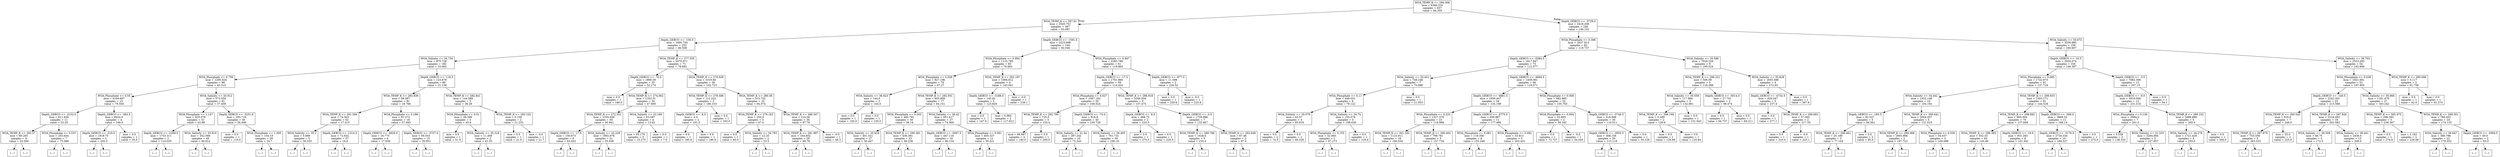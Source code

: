 digraph Tree {
node [shape=box] ;
0 [label="WOA_TEMP_K <= 294.306\nmse = 4368.316\nsamples = 637\nvalue = 94.355"] ;
1 [label="WOA_TEMP_K <= 287.61\nmse = 2345.751\nsamples = 397\nvalue = 63.087"] ;
0 -> 1 [labeldistance=2.5, labelangle=45, headlabel="True"] ;
2 [label="Depth_GEBCO <= -100.0\nmse = 1660.704\nsamples = 253\nvalue = 46.508"] ;
1 -> 2 ;
3 [label="WOA_Salinity <= 34.734\nmse = 875.728\nsamples = 182\nvalue = 33.062"] ;
2 -> 3 ;
4 [label="WOA_Phosphate <= 0.756\nmse = 1295.024\nsamples = 96\nvalue = 43.315"] ;
3 -> 4 ;
5 [label="WOA_Phosphate <= 0.55\nmse = 4194.697\nsamples = 15\nvalue = 79.556"] ;
4 -> 5 ;
6 [label="Depth_GEBCO <= -2152.0\nmse = 611.628\nsamples = 11\nvalue = 53.25"] ;
5 -> 6 ;
7 [label="WOA_TEMP_K <= 285.57\nmse = 90.265\nsamples = 4\nvalue = 33.394"] ;
6 -> 7 ;
8 [label="(...)"] ;
7 -> 8 ;
13 [label="(...)"] ;
7 -> 13 ;
14 [label="WOA_Phosphate <= 0.537\nmse = 255.634\nsamples = 7\nvalue = 75.588"] ;
6 -> 14 ;
15 [label="(...)"] ;
14 -> 15 ;
24 [label="(...)"] ;
14 -> 24 ;
25 [label="Depth_GEBCO <= -383.5\nmse = 6024.0\nsamples = 4\nvalue = 169.0"] ;
5 -> 25 ;
26 [label="Depth_GEBCO <= -519.5\nmse = 1918.75\nsamples = 3\nvalue = 202.5"] ;
25 -> 26 ;
27 [label="(...)"] ;
26 -> 27 ;
30 [label="(...)"] ;
26 -> 30 ;
31 [label="mse = 0.0\nsamples = 1\nvalue = 35.0"] ;
25 -> 31 ;
32 [label="WOA_Salinity <= 33.912\nmse = 573.556\nsamples = 81\nvalue = 37.409"] ;
4 -> 32 ;
33 [label="WOA_Phosphate <= 1.147\nmse = 625.076\nsamples = 51\nvalue = 43.88"] ;
32 -> 33 ;
34 [label="Depth_GEBCO <= -2269.5\nmse = 1753.311\nsamples = 2\nvalue = 110.035"] ;
33 -> 34 ;
35 [label="(...)"] ;
34 -> 35 ;
36 [label="(...)"] ;
34 -> 36 ;
37 [label="WOA_Salinity <= 33.819\nmse = 342.566\nsamples = 49\nvalue = 40.614"] ;
33 -> 37 ;
38 [label="(...)"] ;
37 -> 38 ;
99 [label="(...)"] ;
37 -> 99 ;
128 [label="Depth_GEBCO <= -5251.0\nmse = 293.716\nsamples = 30\nvalue = 26.406"] ;
32 -> 128 ;
129 [label="mse = 0.0\nsamples = 1\nvalue = 110.0"] ;
128 -> 129 ;
130 [label="WOA_Phosphate <= 1.305\nmse = 154.19\nsamples = 29\nvalue = 24.7"] ;
128 -> 130 ;
131 [label="(...)"] ;
130 -> 131 ;
162 [label="(...)"] ;
130 -> 162 ;
187 [label="Depth_GEBCO <= -118.5\nmse = 123.678\nsamples = 86\nvalue = 21.138"] ;
3 -> 187 ;
188 [label="WOA_TEMP_K <= 283.839\nmse = 96.587\nsamples = 81\nvalue = 19.766"] ;
187 -> 188 ;
189 [label="WOA_TEMP_K <= 281.594\nmse = 74.303\nsamples = 62\nvalue = 17.215"] ;
188 -> 189 ;
190 [label="WOA_Salinity <= 35.1\nmse = 5.889\nsamples = 5\nvalue = 26.333"] ;
189 -> 190 ;
191 [label="(...)"] ;
190 -> 191 ;
198 [label="(...)"] ;
190 -> 198 ;
199 [label="Depth_GEBCO <= -1314.5\nmse = 72.932\nsamples = 57\nvalue = 16.6"] ;
189 -> 199 ;
200 [label="(...)"] ;
199 -> 200 ;
203 [label="(...)"] ;
199 -> 203 ;
246 [label="WOA_Phosphate <= 0.188\nmse = 81.272\nsamples = 19\nvalue = 27.845"] ;
188 -> 246 ;
247 [label="Depth_GEBCO <= -3829.0\nmse = 16.775\nsamples = 4\nvalue = 17.639"] ;
246 -> 247 ;
248 [label="(...)"] ;
247 -> 248 ;
249 [label="(...)"] ;
247 -> 249 ;
252 [label="Depth_GEBCO <= -3757.0\nmse = 59.553\nsamples = 15\nvalue = 30.951"] ;
246 -> 252 ;
253 [label="(...)"] ;
252 -> 253 ;
256 [label="(...)"] ;
252 -> 256 ;
273 [label="WOA_TEMP_K <= 282.841\nmse = 144.589\nsamples = 5\nvalue = 38.29"] ;
187 -> 273 ;
274 [label="WOA_Phosphate <= 0.51\nmse = 28.389\nsamples = 3\nvalue = 45.6"] ;
273 -> 274 ;
275 [label="mse = 0.0\nsamples = 1\nvalue = 51.0"] ;
274 -> 275 ;
276 [label="WOA_Salinity <= 35.318\nmse = 11.408\nsamples = 2\nvalue = 41.55"] ;
274 -> 276 ;
277 [label="(...)"] ;
276 -> 277 ;
278 [label="(...)"] ;
276 -> 278 ;
279 [label="WOA_TEMP_K <= 283.102\nmse = 0.109\nsamples = 2\nvalue = 21.233"] ;
273 -> 279 ;
280 [label="mse = 0.0\nsamples = 1\nvalue = 21.0"] ;
279 -> 280 ;
281 [label="mse = -0.0\nsamples = 1\nvalue = 21.7"] ;
279 -> 281 ;
282 [label="WOA_TEMP_K <= 277.555\nmse = 2070.971\nsamples = 71\nvalue = 78.692"] ;
2 -> 282 ;
283 [label="Depth_GEBCO <= -76.0\nmse = 1890.39\nsamples = 35\nvalue = 52.174"] ;
282 -> 283 ;
284 [label="mse = 0.0\nsamples = 1\nvalue = 180.0"] ;
283 -> 284 ;
285 [label="WOA_TEMP_K <= 274.062\nmse = 1353.51\nsamples = 34\nvalue = 47.609"] ;
283 -> 285 ;
286 [label="WOA_TEMP_K <= 272.351\nmse = 1355.659\nsamples = 30\nvalue = 50.941"] ;
285 -> 286 ;
287 [label="Depth_GEBCO <= -17.0\nmse = 100.673\nsamples = 9\nvalue = 43.433"] ;
286 -> 287 ;
288 [label="(...)"] ;
287 -> 288 ;
301 [label="(...)"] ;
287 -> 301 ;
302 [label="WOA_Salinity <= 32.229\nmse = 1992.676\nsamples = 21\nvalue = 55.036"] ;
286 -> 302 ;
303 [label="(...)"] ;
302 -> 303 ;
304 [label="(...)"] ;
302 -> 304 ;
311 [label="WOA_Salinity <= 23.166\nmse = 63.097\nsamples = 4\nvalue = 13.62"] ;
285 -> 311 ;
312 [label="mse = 65.176\nsamples = 3\nvalue = 15.275"] ;
311 -> 312 ;
313 [label="mse = 0.0\nsamples = 1\nvalue = 7.0"] ;
311 -> 313 ;
314 [label="WOA_TEMP_K <= 278.928\nmse = 1019.84\nsamples = 36\nvalue = 102.723"] ;
282 -> 314 ;
315 [label="WOA_TEMP_K <= 278.596\nmse = 112.222\nsamples = 3\nvalue = 186.333"] ;
314 -> 315 ;
316 [label="Depth_GEBCO <= -8.0\nmse = 4.0\nsamples = 2\nvalue = 191.0"] ;
315 -> 316 ;
317 [label="mse = 0.0\nsamples = 1\nvalue = 195.0"] ;
316 -> 317 ;
318 [label="mse = 0.0\nsamples = 1\nvalue = 190.0"] ;
316 -> 318 ;
319 [label="mse = 0.0\nsamples = 1\nvalue = 163.0"] ;
315 -> 319 ;
320 [label="WOA_TEMP_K <= 280.56\nmse = 315.752\nsamples = 33\nvalue = 94.074"] ;
314 -> 320 ;
321 [label="WOA_TEMP_K <= 279.162\nmse = 250.0\nsamples = 3\nvalue = 67.0"] ;
320 -> 321 ;
322 [label="mse = 0.0\nsamples = 1\nvalue = 85.0"] ;
321 -> 322 ;
323 [label="WOA_Salinity <= 34.783\nmse = 12.25\nsamples = 2\nvalue = 53.5"] ;
321 -> 323 ;
324 [label="(...)"] ;
323 -> 324 ;
325 [label="(...)"] ;
323 -> 325 ;
326 [label="WOA_TEMP_K <= 286.347\nmse = 210.36\nsamples = 30\nvalue = 97.79"] ;
320 -> 326 ;
327 [label="WOA_TEMP_K <= 281.997\nmse = 164.602\nsamples = 29\nvalue = 98.78"] ;
326 -> 327 ;
328 [label="(...)"] ;
327 -> 328 ;
347 [label="(...)"] ;
327 -> 347 ;
364 [label="mse = -0.0\nsamples = 1\nvalue = 48.3"] ;
326 -> 364 ;
365 [label="Depth_GEBCO <= -1591.0\nmse = 2223.666\nsamples = 144\nvalue = 92.046"] ;
1 -> 365 ;
366 [label="WOA_Phosphate <= 0.994\nmse = 1123.785\nsamples = 83\nvalue = 70.663"] ;
365 -> 366 ;
367 [label="WOA_Phosphate <= 0.028\nmse = 827.196\nsamples = 79\nvalue = 67.27"] ;
366 -> 367 ;
368 [label="WOA_Salinity <= 36.623\nmse = 144.0\nsamples = 2\nvalue = 144.0"] ;
367 -> 368 ;
369 [label="mse = 0.0\nsamples = 1\nvalue = 150.0"] ;
368 -> 369 ;
370 [label="mse = 0.0\nsamples = 1\nvalue = 120.0"] ;
368 -> 370 ;
371 [label="WOA_TEMP_K <= 292.051\nmse = 605.909\nsamples = 77\nvalue = 64.151"] ;
367 -> 371 ;
372 [label="WOA_Phosphate <= 0.203\nmse = 480.792\nsamples = 50\nvalue = 58.14"] ;
371 -> 372 ;
373 [label="WOA_Salinity <= 35.634\nmse = 401.521\nsamples = 27\nvalue = 50.447"] ;
372 -> 373 ;
374 [label="(...)"] ;
373 -> 374 ;
383 [label="(...)"] ;
373 -> 383 ;
422 [label="WOA_TEMP_K <= 290.381\nmse = 436.361\nsamples = 23\nvalue = 66.238"] ;
372 -> 422 ;
423 [label="(...)"] ;
422 -> 423 ;
452 [label="(...)"] ;
422 -> 452 ;
459 [label="WOA_Salinity <= 36.42\nmse = 651.617\nsamples = 27\nvalue = 74.569"] ;
371 -> 459 ;
460 [label="Depth_GEBCO <= -3497.5\nmse = 447.116\nsamples = 16\nvalue = 86.134"] ;
459 -> 460 ;
461 [label="(...)"] ;
460 -> 461 ;
480 [label="(...)"] ;
460 -> 480 ;
487 [label="WOA_Phosphate <= 0.061\nmse = 405.327\nsamples = 11\nvalue = 55.521"] ;
459 -> 487 ;
488 [label="(...)"] ;
487 -> 488 ;
491 [label="(...)"] ;
487 -> 491 ;
502 [label="WOA_TEMP_K <= 292.187\nmse = 1966.812\nsamples = 4\nvalue = 143.041"] ;
366 -> 502 ;
503 [label="Depth_GEBCO <= -3188.0\nmse = 145.62\nsamples = 3\nvalue = 123.829"] ;
502 -> 503 ;
504 [label="mse = 0.0\nsamples = 1\nvalue = 147.9"] ;
503 -> 504 ;
505 [label="mse = 0.964\nsamples = 2\nvalue = 117.812"] ;
503 -> 505 ;
506 [label="mse = -0.0\nsamples = 1\nvalue = 239.1"] ;
502 -> 506 ;
507 [label="WOA_Phosphate <= 0.947\nmse = 2285.789\nsamples = 61\nvalue = 119.865"] ;
365 -> 507 ;
508 [label="Depth_GEBCO <= -17.5\nmse = 1791.866\nsamples = 59\nvalue = 114.424"] ;
507 -> 508 ;
509 [label="WOA_Phosphate <= 0.027\nmse = 1067.162\nsamples = 50\nvalue = 106.024"] ;
508 -> 509 ;
510 [label="WOA_TEMP_K <= 292.799\nmse = 725.0\nsamples = 5\nvalue = 155.0"] ;
509 -> 510 ;
511 [label="mse = 66.667\nsamples = 4\nvalue = 140.0"] ;
510 -> 511 ;
512 [label="mse = 0.0\nsamples = 1\nvalue = 200.0"] ;
510 -> 512 ;
513 [label="Depth_GEBCO <= -75.0\nmse = 816.8\nsamples = 45\nvalue = 100.729"] ;
509 -> 513 ;
514 [label="WOA_Salinity <= 31.44\nmse = 287.242\nsamples = 10\nvalue = 75.243"] ;
513 -> 514 ;
515 [label="(...)"] ;
514 -> 515 ;
520 [label="(...)"] ;
514 -> 520 ;
531 [label="WOA_Salinity <= 28.405\nmse = 761.731\nsamples = 35\nvalue = 106.16"] ;
513 -> 531 ;
532 [label="(...)"] ;
531 -> 532 ;
537 [label="(...)"] ;
531 -> 537 ;
588 [label="WOA_TEMP_K <= 288.918\nmse = 3290.934\nsamples = 9\nvalue = 157.475"] ;
508 -> 588 ;
589 [label="Depth_GEBCO <= -6.5\nmse = 468.75\nsamples = 2\nvalue = 232.5"] ;
588 -> 589 ;
590 [label="mse = 0.0\nsamples = 1\nvalue = 270.0"] ;
589 -> 590 ;
591 [label="mse = 0.0\nsamples = 1\nvalue = 220.0"] ;
589 -> 591 ;
592 [label="Depth_GEBCO <= -3.0\nmse = 1729.996\nsamples = 7\nvalue = 132.467"] ;
588 -> 592 ;
593 [label="WOA_TEMP_K <= 289.786\nmse = 1028.0\nsamples = 5\nvalue = 155.0"] ;
592 -> 593 ;
594 [label="(...)"] ;
593 -> 594 ;
595 [label="(...)"] ;
593 -> 595 ;
602 [label="WOA_TEMP_K <= 292.648\nmse = 87.48\nsamples = 2\nvalue = 87.4"] ;
592 -> 602 ;
603 [label="(...)"] ;
602 -> 603 ;
604 [label="(...)"] ;
602 -> 604 ;
605 [label="Depth_GEBCO <= -877.0\nmse = 11.098\nsamples = 2\nvalue = 226.52"] ;
507 -> 605 ;
606 [label="mse = 0.0\nsamples = 1\nvalue = 230.6"] ;
605 -> 606 ;
607 [label="mse = -0.0\nsamples = 1\nvalue = 223.8"] ;
605 -> 607 ;
608 [label="Depth_GEBCO <= -3728.0\nmse = 3416.206\nsamples = 240\nvalue = 146.152"] ;
0 -> 608 [labeldistance=2.5, labelangle=-45, headlabel="False"] ;
609 [label="WOA_Phosphate <= 0.388\nmse = 2627.813\nsamples = 82\nvalue = 119.737"] ;
608 -> 609 ;
610 [label="Depth_GEBCO <= -5584.0\nmse = 1617.947\nsamples = 73\nvalue = 112.577"] ;
609 -> 610 ;
611 [label="WOA_Salinity <= 35.451\nmse = 748.248\nsamples = 7\nvalue = 70.988"] ;
610 -> 611 ;
612 [label="WOA_Phosphate <= 0.11\nmse = 448.031\nsamples = 6\nvalue = 78.122"] ;
611 -> 612 ;
613 [label="WOA_Salinity <= 35.079\nmse = 43.57\nsamples = 3\nvalue = 65.916"] ;
612 -> 613 ;
614 [label="mse = 0.0\nsamples = 2\nvalue = 74.0"] ;
613 -> 614 ;
615 [label="mse = 0.0\nsamples = 1\nvalue = 60.526"] ;
613 -> 615 ;
616 [label="WOA_Salinity <= 34.74\nmse = 155.579\nsamples = 3\nvalue = 108.636"] ;
612 -> 616 ;
617 [label="WOA_Phosphate <= 0.155\nmse = 52.893\nsamples = 2\nvalue = 97.273"] ;
616 -> 617 ;
618 [label="(...)"] ;
617 -> 618 ;
619 [label="(...)"] ;
617 -> 619 ;
620 [label="mse = 0.0\nsamples = 1\nvalue = 120.0"] ;
616 -> 620 ;
621 [label="mse = 0.0\nsamples = 1\nvalue = 21.053"] ;
611 -> 621 ;
622 [label="Depth_GEBCO <= -4694.5\nmse = 1458.061\nsamples = 66\nvalue = 118.571"] ;
610 -> 622 ;
623 [label="Depth_GEBCO <= -4861.5\nmse = 1959.447\nsamples = 34\nvalue = 134.198"] ;
622 -> 623 ;
624 [label="WOA_Phosphate <= 0.223\nmse = 1527.379\nsamples = 23\nvalue = 118.988"] ;
623 -> 624 ;
625 [label="WOA_TEMP_K <= 301.162\nmse = 1123.911\nsamples = 18\nvalue = 106.534"] ;
624 -> 625 ;
626 [label="(...)"] ;
625 -> 626 ;
655 [label="(...)"] ;
625 -> 655 ;
660 [label="WOA_TEMP_K <= 300.402\nmse = 798.781\nsamples = 5\nvalue = 157.734"] ;
624 -> 660 ;
661 [label="(...)"] ;
660 -> 661 ;
666 [label="(...)"] ;
660 -> 666 ;
669 [label="Depth_GEBCO <= -4770.0\nmse = 656.887\nsamples = 11\nvalue = 177.486"] ;
623 -> 669 ;
670 [label="WOA_Phosphate <= 0.081\nmse = 119.356\nsamples = 6\nvalue = 155.248"] ;
669 -> 670 ;
671 [label="(...)"] ;
670 -> 671 ;
672 [label="(...)"] ;
670 -> 672 ;
681 [label="WOA_Phosphate <= 0.082\nmse = 33.913\nsamples = 5\nvalue = 203.431"] ;
669 -> 681 ;
682 [label="(...)"] ;
681 -> 682 ;
683 [label="(...)"] ;
681 -> 683 ;
686 [label="WOA_Phosphate <= 0.008\nmse = 682.885\nsamples = 32\nvalue = 105.763"] ;
622 -> 686 ;
687 [label="WOA_Phosphate <= 0.004\nmse = 52.893\nsamples = 2\nvalue = 58.182"] ;
686 -> 687 ;
688 [label="mse = 0.0\nsamples = 1\nvalue = 72.727"] ;
687 -> 688 ;
689 [label="mse = -0.0\nsamples = 1\nvalue = 54.545"] ;
687 -> 689 ;
690 [label="Depth_GEBCO <= -3740.5\nmse = 518.948\nsamples = 30\nvalue = 110.011"] ;
686 -> 690 ;
691 [label="Depth_GEBCO <= -3955.5\nmse = 368.156\nsamples = 29\nvalue = 113.118"] ;
690 -> 691 ;
692 [label="(...)"] ;
691 -> 692 ;
735 [label="(...)"] ;
691 -> 735 ;
748 [label="mse = 0.0\nsamples = 1\nvalue = 55.126"] ;
690 -> 748 ;
749 [label="WOA_Salinity <= 35.586\nmse = 7029.229\nsamples = 9\nvalue = 195.524"] ;
609 -> 749 ;
750 [label="WOA_TEMP_K <= 299.221\nmse = 506.09\nsamples = 5\nvalue = 118.398"] ;
749 -> 750 ;
751 [label="WOA_Salinity <= 35.559\nmse = 117.806\nsamples = 3\nvalue = 132.861"] ;
750 -> 751 ;
752 [label="WOA_TEMP_K <= 296.199\nmse = 0.289\nsamples = 2\nvalue = 126.6"] ;
751 -> 752 ;
753 [label="mse = 0.0\nsamples = 1\nvalue = 126.98"] ;
752 -> 753 ;
754 [label="mse = 0.0\nsamples = 1\nvalue = 125.84"] ;
752 -> 754 ;
755 [label="mse = 0.0\nsamples = 1\nvalue = 151.643"] ;
751 -> 755 ;
756 [label="Depth_GEBCO <= -5014.0\nmse = 27.701\nsamples = 2\nvalue = 89.474"] ;
750 -> 756 ;
757 [label="mse = 0.0\nsamples = 1\nvalue = 94.737"] ;
756 -> 757 ;
758 [label="mse = 0.0\nsamples = 1\nvalue = 84.211"] ;
756 -> 758 ;
759 [label="WOA_Salinity <= 35.828\nmse = 1655.586\nsamples = 4\nvalue = 272.65"] ;
749 -> 759 ;
760 [label="Depth_GEBCO <= -4732.5\nmse = 826.047\nsamples = 3\nvalue = 237.4"] ;
759 -> 760 ;
761 [label="mse = 0.0\nsamples = 1\nvalue = 277.1"] ;
760 -> 761 ;
762 [label="WOA_TEMP_K <= 299.693\nmse = 57.002\nsamples = 2\nvalue = 217.55"] ;
760 -> 762 ;
763 [label="mse = 0.0\nsamples = 1\nvalue = 210.0"] ;
762 -> 763 ;
764 [label="mse = -0.0\nsamples = 1\nvalue = 225.1"] ;
762 -> 764 ;
765 [label="mse = 0.0\nsamples = 1\nvalue = 307.9"] ;
759 -> 765 ;
766 [label="WOA_Salinity <= 35.672\nmse = 3256.885\nsamples = 158\nvalue = 160.607"] ;
608 -> 766 ;
767 [label="Depth_GEBCO <= -16.5\nmse = 2920.074\nsamples = 104\nvalue = 146.397"] ;
766 -> 767 ;
768 [label="WOA_Phosphate <= 0.085\nmse = 1722.873\nsamples = 91\nvalue = 137.718"] ;
767 -> 768 ;
769 [label="WOA_Salinity <= 34.442\nmse = 1452.146\nsamples = 10\nvalue = 104.192"] ;
768 -> 769 ;
770 [label="Depth_GEBCO <= -185.5\nmse = 92.537\nsamples = 5\nvalue = 84.561"] ;
769 -> 770 ;
771 [label="WOA_TEMP_K <= 296.461\nmse = 25.189\nsamples = 3\nvalue = 77.104"] ;
770 -> 771 ;
772 [label="(...)"] ;
771 -> 772 ;
773 [label="(...)"] ;
771 -> 773 ;
776 [label="mse = 0.0\nsamples = 2\nvalue = 95.0"] ;
770 -> 776 ;
777 [label="WOA_TEMP_K <= 300.641\nmse = 2004.057\nsamples = 5\nvalue = 121.019"] ;
769 -> 777 ;
778 [label="WOA_TEMP_K <= 299.369\nmse = 1665.966\nsamples = 2\nvalue = 197.723"] ;
777 -> 778 ;
779 [label="(...)"] ;
778 -> 779 ;
780 [label="(...)"] ;
778 -> 780 ;
781 [label="WOA_Phosphate <= 0.026\nmse = 54.037\nsamples = 3\nvalue = 100.099"] ;
777 -> 781 ;
782 [label="(...)"] ;
781 -> 782 ;
783 [label="(...)"] ;
781 -> 783 ;
786 [label="WOA_TEMP_K <= 299.933\nmse = 1503.171\nsamples = 81\nvalue = 144.528"] ;
768 -> 786 ;
787 [label="WOA_TEMP_K <= 298.892\nmse = 805.004\nsamples = 70\nvalue = 137.849"] ;
786 -> 787 ;
788 [label="WOA_TEMP_K <= 298.385\nmse = 552.33\nsamples = 62\nvalue = 143.46"] ;
787 -> 788 ;
789 [label="(...)"] ;
788 -> 789 ;
876 [label="(...)"] ;
788 -> 876 ;
883 [label="Depth_GEBCO <= -19.0\nmse = 931.283\nsamples = 8\nvalue = 101.941"] ;
787 -> 883 ;
884 [label="(...)"] ;
883 -> 884 ;
895 [label="(...)"] ;
883 -> 895 ;
896 [label="Depth_GEBCO <= -369.0\nmse = 3868.52\nsamples = 11\nvalue = 188.14"] ;
786 -> 896 ;
897 [label="Depth_GEBCO <= -3176.5\nmse = 2734.334\nsamples = 10\nvalue = 169.527"] ;
896 -> 897 ;
898 [label="(...)"] ;
897 -> 898 ;
911 [label="(...)"] ;
897 -> 911 ;
916 [label="mse = 0.0\nsamples = 1\nvalue = 275.0"] ;
896 -> 916 ;
917 [label="Depth_GEBCO <= -3.0\nmse = 7082.306\nsamples = 13\nvalue = 207.15"] ;
767 -> 917 ;
918 [label="Depth_GEBCO <= -9.0\nmse = 3918.006\nsamples = 12\nvalue = 231.316"] ;
917 -> 918 ;
919 [label="WOA_Phosphate <= 0.136\nmse = 3984.0\nsamples = 7\nvalue = 201.0"] ;
918 -> 919 ;
920 [label="mse = 5.556\nsamples = 2\nvalue = 138.333"] ;
919 -> 920 ;
921 [label="WOA_Salinity <= 31.333\nmse = 3284.694\nsamples = 5\nvalue = 227.857"] ;
919 -> 921 ;
922 [label="(...)"] ;
921 -> 922 ;
923 [label="(...)"] ;
921 -> 923 ;
926 [label="WOA_TEMP_K <= 299.102\nmse = 1688.889\nsamples = 5\nvalue = 265.0"] ;
918 -> 926 ;
927 [label="WOA_Salinity <= 34.278\nmse = 1721.429\nsamples = 4\nvalue = 255.0"] ;
926 -> 927 ;
928 [label="(...)"] ;
927 -> 928 ;
929 [label="(...)"] ;
927 -> 929 ;
930 [label="mse = 0.0\nsamples = 1\nvalue = 300.0"] ;
926 -> 930 ;
931 [label="mse = 0.0\nsamples = 1\nvalue = 54.1"] ;
917 -> 931 ;
932 [label="WOA_Salinity <= 36.703\nmse = 2533.283\nsamples = 54\nvalue = 192.669"] ;
766 -> 932 ;
933 [label="WOA_Phosphate <= 0.038\nmse = 1921.681\nsamples = 52\nvalue = 197.905"] ;
932 -> 933 ;
934 [label="Depth_GEBCO <= -140.5\nmse = 2242.301\nsamples = 25\nvalue = 215.588"] ;
933 -> 934 ;
935 [label="WOA_TEMP_K <= 300.542\nmse = 816.0\nsamples = 7\nvalue = 248.0"] ;
934 -> 935 ;
936 [label="WOA_TEMP_K <= 297.678\nmse = 755.556\nsamples = 5\nvalue = 263.333"] ;
935 -> 936 ;
937 [label="(...)"] ;
936 -> 937 ;
938 [label="(...)"] ;
936 -> 938 ;
943 [label="mse = 25.0\nsamples = 2\nvalue = 225.0"] ;
935 -> 943 ;
944 [label="WOA_TEMP_K <= 297.926\nmse = 2216.493\nsamples = 18\nvalue = 202.083"] ;
934 -> 944 ;
945 [label="WOA_Salinity <= 36.509\nmse = 68.75\nsamples = 3\nvalue = 172.5"] ;
944 -> 945 ;
946 [label="(...)"] ;
945 -> 946 ;
947 [label="(...)"] ;
945 -> 947 ;
948 [label="WOA_Salinity <= 36.441\nmse = 2436.0\nsamples = 15\nvalue = 208.0"] ;
944 -> 948 ;
949 [label="(...)"] ;
948 -> 949 ;
956 [label="(...)"] ;
948 -> 956 ;
957 [label="WOA_Salinity <= 35.966\nmse = 1181.479\nsamples = 27\nvalue = 183.242"] ;
933 -> 957 ;
958 [label="WOA_TEMP_K <= 300.475\nmse = 296.392\nsamples = 3\nvalue = 236.367"] ;
957 -> 958 ;
959 [label="mse = 0.0\nsamples = 1\nvalue = 274.8"] ;
958 -> 959 ;
960 [label="mse = 1.162\nsamples = 2\nvalue = 228.68"] ;
958 -> 960 ;
961 [label="WOA_TEMP_K <= 299.301\nmse = 766.452\nsamples = 24\nvalue = 174.135"] ;
957 -> 961 ;
962 [label="WOA_Salinity <= 36.647\nmse = 386.796\nsamples = 22\nvalue = 179.052"] ;
961 -> 962 ;
963 [label="(...)"] ;
962 -> 963 ;
986 [label="(...)"] ;
962 -> 986 ;
987 [label="Depth_GEBCO <= -2094.5\nmse = 49.0\nsamples = 2\nvalue = 93.0"] ;
961 -> 987 ;
988 [label="(...)"] ;
987 -> 988 ;
989 [label="(...)"] ;
987 -> 989 ;
990 [label="WOA_TEMP_K <= 295.099\nmse = 0.117\nsamples = 2\nvalue = 61.758"] ;
932 -> 990 ;
991 [label="mse = 0.0\nsamples = 1\nvalue = 62.0"] ;
990 -> 991 ;
992 [label="mse = 0.0\nsamples = 1\nvalue = 61.274"] ;
990 -> 992 ;
}
